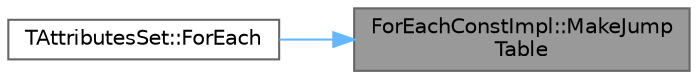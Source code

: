 digraph "ForEachConstImpl::MakeJumpTable"
{
 // INTERACTIVE_SVG=YES
 // LATEX_PDF_SIZE
  bgcolor="transparent";
  edge [fontname=Helvetica,fontsize=10,labelfontname=Helvetica,labelfontsize=10];
  node [fontname=Helvetica,fontsize=10,shape=box,height=0.2,width=0.4];
  rankdir="RL";
  Node1 [id="Node000001",label="ForEachConstImpl::MakeJump\lTable",height=0.2,width=0.4,color="gray40", fillcolor="grey60", style="filled", fontcolor="black",tooltip=" "];
  Node1 -> Node2 [id="edge1_Node000001_Node000002",dir="back",color="steelblue1",style="solid",tooltip=" "];
  Node2 [id="Node000002",label="TAttributesSet::ForEach",height=0.2,width=0.4,color="grey40", fillcolor="white", style="filled",URL="$df/dc5/classTAttributesSet.html#a1532d7c3179a3c6d72bb15a3a331ff81",tooltip="Call the supplied function on each attribute."];
}
